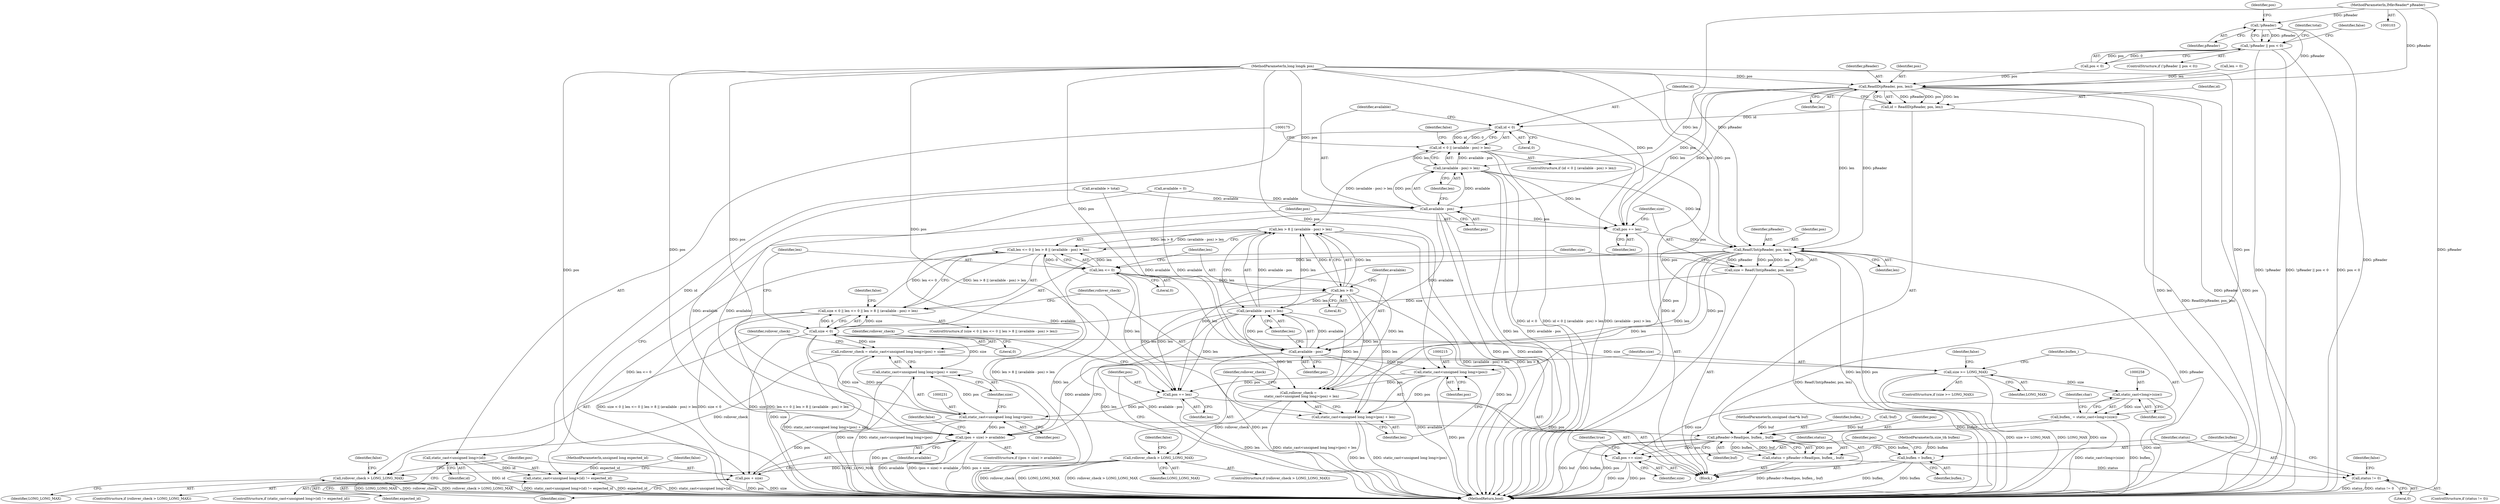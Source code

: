 digraph "0_Android_cc274e2abe8b2a6698a5c47d8aa4bb45f1f9538d_31@pointer" {
"1000104" [label="(MethodParameterIn,IMkvReader* pReader)"];
"1000112" [label="(Call,!pReader)"];
"1000111" [label="(Call,!pReader || pos < 0)"];
"1000156" [label="(Call,ReadID(pReader, pos, len))"];
"1000154" [label="(Call,id = ReadID(pReader, pos, len))"];
"1000162" [label="(Call,id < 0)"];
"1000161" [label="(Call,id < 0 || (available - pos) > len)"];
"1000199" [label="(Call,len > 8 || (available - pos) > len)"];
"1000195" [label="(Call,len <= 0 || len > 8 || (available - pos) > len)"];
"1000191" [label="(Call,size < 0 || len <= 0 || len > 8 || (available - pos) > len)"];
"1000174" [label="(Call,static_cast<unsigned long>(id))"];
"1000173" [label="(Call,static_cast<unsigned long>(id) != expected_id)"];
"1000166" [label="(Call,available - pos)"];
"1000165" [label="(Call,(available - pos) > len)"];
"1000180" [label="(Call,pos += len)"];
"1000186" [label="(Call,ReadUInt(pReader, pos, len))"];
"1000184" [label="(Call,size = ReadUInt(pReader, pos, len))"];
"1000192" [label="(Call,size < 0)"];
"1000227" [label="(Call,rollover_check = static_cast<unsigned long long>(pos) + size)"];
"1000235" [label="(Call,rollover_check > LONG_LONG_MAX)"];
"1000229" [label="(Call,static_cast<unsigned long long>(pos) + size)"];
"1000241" [label="(Call,(pos + size) > available)"];
"1000242" [label="(Call,pos + size)"];
"1000249" [label="(Call,size >= LONG_MAX)"];
"1000257" [label="(Call,static_cast<long>(size))"];
"1000255" [label="(Call,buflen_ = static_cast<long>(size))"];
"1000272" [label="(Call,pReader->Read(pos, buflen_, buf))"];
"1000270" [label="(Call,status = pReader->Read(pos, buflen_, buf))"];
"1000277" [label="(Call,status != 0)"];
"1000282" [label="(Call,buflen = buflen_)"];
"1000285" [label="(Call,pos += size)"];
"1000196" [label="(Call,len <= 0)"];
"1000200" [label="(Call,len > 8)"];
"1000203" [label="(Call,(available - pos) > len)"];
"1000211" [label="(Call,rollover_check =\n      static_cast<unsigned long long>(pos) + len)"];
"1000219" [label="(Call,rollover_check > LONG_LONG_MAX)"];
"1000213" [label="(Call,static_cast<unsigned long long>(pos) + len)"];
"1000224" [label="(Call,pos += len)"];
"1000230" [label="(Call,static_cast<unsigned long long>(pos))"];
"1000204" [label="(Call,available - pos)"];
"1000214" [label="(Call,static_cast<unsigned long long>(pos))"];
"1000219" [label="(Call,rollover_check > LONG_LONG_MAX)"];
"1000253" [label="(Identifier,false)"];
"1000211" [label="(Call,rollover_check =\n      static_cast<unsigned long long>(pos) + len)"];
"1000251" [label="(Identifier,LONG_MAX)"];
"1000243" [label="(Identifier,pos)"];
"1000202" [label="(Literal,8)"];
"1000216" [label="(Identifier,pos)"];
"1000160" [label="(ControlStructure,if (id < 0 || (available - pos) > len))"];
"1000105" [label="(MethodParameterIn,long long& pos)"];
"1000167" [label="(Identifier,available)"];
"1000224" [label="(Call,pos += len)"];
"1000201" [label="(Identifier,len)"];
"1000155" [label="(Identifier,id)"];
"1000289" [label="(Identifier,true)"];
"1000270" [label="(Call,status = pReader->Read(pos, buflen_, buf))"];
"1000174" [label="(Call,static_cast<unsigned long>(id))"];
"1000124" [label="(Call,available = 0)"];
"1000284" [label="(Identifier,buflen_)"];
"1000209" [label="(Identifier,false)"];
"1000107" [label="(MethodParameterIn,unsigned char*& buf)"];
"1000272" [label="(Call,pReader->Read(pos, buflen_, buf))"];
"1000177" [label="(Identifier,expected_id)"];
"1000225" [label="(Identifier,pos)"];
"1000285" [label="(Call,pos += size)"];
"1000257" [label="(Call,static_cast<long>(size))"];
"1000112" [label="(Call,!pReader)"];
"1000250" [label="(Identifier,size)"];
"1000179" [label="(Identifier,false)"];
"1000195" [label="(Call,len <= 0 || len > 8 || (available - pos) > len)"];
"1000290" [label="(MethodReturn,bool)"];
"1000154" [label="(Call,id = ReadID(pReader, pos, len))"];
"1000193" [label="(Identifier,size)"];
"1000118" [label="(Identifier,false)"];
"1000169" [label="(Identifier,len)"];
"1000235" [label="(Call,rollover_check > LONG_LONG_MAX)"];
"1000212" [label="(Identifier,rollover_check)"];
"1000172" [label="(ControlStructure,if (static_cast<unsigned long>(id) != expected_id))"];
"1000283" [label="(Identifier,buflen)"];
"1000115" [label="(Identifier,pos)"];
"1000276" [label="(ControlStructure,if (status != 0))"];
"1000173" [label="(Call,static_cast<unsigned long>(id) != expected_id)"];
"1000206" [label="(Identifier,pos)"];
"1000226" [label="(Identifier,len)"];
"1000186" [label="(Call,ReadUInt(pReader, pos, len))"];
"1000176" [label="(Identifier,id)"];
"1000110" [label="(ControlStructure,if (!pReader || pos < 0))"];
"1000287" [label="(Identifier,size)"];
"1000166" [label="(Call,available - pos)"];
"1000248" [label="(ControlStructure,if (size >= LONG_MAX))"];
"1000184" [label="(Call,size = ReadUInt(pReader, pos, len))"];
"1000109" [label="(Block,)"];
"1000259" [label="(Identifier,size)"];
"1000275" [label="(Identifier,buf)"];
"1000205" [label="(Identifier,available)"];
"1000121" [label="(Identifier,total)"];
"1000197" [label="(Identifier,len)"];
"1000108" [label="(MethodParameterIn,size_t& buflen)"];
"1000194" [label="(Literal,0)"];
"1000214" [label="(Call,static_cast<unsigned long long>(pos))"];
"1000255" [label="(Call,buflen_ = static_cast<long>(size))"];
"1000217" [label="(Identifier,len)"];
"1000274" [label="(Identifier,buflen_)"];
"1000232" [label="(Identifier,pos)"];
"1000111" [label="(Call,!pReader || pos < 0)"];
"1000113" [label="(Identifier,pReader)"];
"1000158" [label="(Identifier,pos)"];
"1000271" [label="(Identifier,status)"];
"1000165" [label="(Call,(available - pos) > len)"];
"1000282" [label="(Call,buflen = buflen_)"];
"1000286" [label="(Identifier,pos)"];
"1000244" [label="(Identifier,size)"];
"1000159" [label="(Identifier,len)"];
"1000162" [label="(Call,id < 0)"];
"1000266" [label="(Call,!buf)"];
"1000156" [label="(Call,ReadID(pReader, pos, len))"];
"1000273" [label="(Identifier,pos)"];
"1000281" [label="(Identifier,false)"];
"1000171" [label="(Identifier,false)"];
"1000144" [label="(Call,available > total)"];
"1000189" [label="(Identifier,len)"];
"1000247" [label="(Identifier,false)"];
"1000240" [label="(ControlStructure,if ((pos + size) > available))"];
"1000237" [label="(Identifier,LONG_LONG_MAX)"];
"1000150" [label="(Call,len = 0)"];
"1000242" [label="(Call,pos + size)"];
"1000168" [label="(Identifier,pos)"];
"1000187" [label="(Identifier,pReader)"];
"1000191" [label="(Call,size < 0 || len <= 0 || len > 8 || (available - pos) > len)"];
"1000227" [label="(Call,rollover_check = static_cast<unsigned long long>(pos) + size)"];
"1000190" [label="(ControlStructure,if (size < 0 || len <= 0 || len > 8 || (available - pos) > len))"];
"1000164" [label="(Literal,0)"];
"1000204" [label="(Call,available - pos)"];
"1000239" [label="(Identifier,false)"];
"1000221" [label="(Identifier,LONG_LONG_MAX)"];
"1000199" [label="(Call,len > 8 || (available - pos) > len)"];
"1000218" [label="(ControlStructure,if (rollover_check > LONG_LONG_MAX))"];
"1000213" [label="(Call,static_cast<unsigned long long>(pos) + len)"];
"1000161" [label="(Call,id < 0 || (available - pos) > len)"];
"1000200" [label="(Call,len > 8)"];
"1000207" [label="(Identifier,len)"];
"1000163" [label="(Identifier,id)"];
"1000114" [label="(Call,pos < 0)"];
"1000245" [label="(Identifier,available)"];
"1000106" [label="(MethodParameterIn,unsigned long expected_id)"];
"1000203" [label="(Call,(available - pos) > len)"];
"1000230" [label="(Call,static_cast<unsigned long long>(pos))"];
"1000157" [label="(Identifier,pReader)"];
"1000180" [label="(Call,pos += len)"];
"1000256" [label="(Identifier,buflen_)"];
"1000104" [label="(MethodParameterIn,IMkvReader* pReader)"];
"1000241" [label="(Call,(pos + size) > available)"];
"1000220" [label="(Identifier,rollover_check)"];
"1000185" [label="(Identifier,size)"];
"1000236" [label="(Identifier,rollover_check)"];
"1000181" [label="(Identifier,pos)"];
"1000198" [label="(Literal,0)"];
"1000233" [label="(Identifier,size)"];
"1000228" [label="(Identifier,rollover_check)"];
"1000192" [label="(Call,size < 0)"];
"1000196" [label="(Call,len <= 0)"];
"1000188" [label="(Identifier,pos)"];
"1000223" [label="(Identifier,false)"];
"1000278" [label="(Identifier,status)"];
"1000261" [label="(Identifier,char)"];
"1000182" [label="(Identifier,len)"];
"1000234" [label="(ControlStructure,if (rollover_check > LONG_LONG_MAX))"];
"1000279" [label="(Literal,0)"];
"1000249" [label="(Call,size >= LONG_MAX)"];
"1000277" [label="(Call,status != 0)"];
"1000229" [label="(Call,static_cast<unsigned long long>(pos) + size)"];
"1000104" -> "1000103"  [label="AST: "];
"1000104" -> "1000290"  [label="DDG: pReader"];
"1000104" -> "1000112"  [label="DDG: pReader"];
"1000104" -> "1000156"  [label="DDG: pReader"];
"1000104" -> "1000186"  [label="DDG: pReader"];
"1000112" -> "1000111"  [label="AST: "];
"1000112" -> "1000113"  [label="CFG: "];
"1000113" -> "1000112"  [label="AST: "];
"1000115" -> "1000112"  [label="CFG: "];
"1000111" -> "1000112"  [label="CFG: "];
"1000112" -> "1000290"  [label="DDG: pReader"];
"1000112" -> "1000111"  [label="DDG: pReader"];
"1000112" -> "1000156"  [label="DDG: pReader"];
"1000111" -> "1000110"  [label="AST: "];
"1000111" -> "1000114"  [label="CFG: "];
"1000114" -> "1000111"  [label="AST: "];
"1000118" -> "1000111"  [label="CFG: "];
"1000121" -> "1000111"  [label="CFG: "];
"1000111" -> "1000290"  [label="DDG: pos < 0"];
"1000111" -> "1000290"  [label="DDG: !pReader"];
"1000111" -> "1000290"  [label="DDG: !pReader || pos < 0"];
"1000114" -> "1000111"  [label="DDG: pos"];
"1000114" -> "1000111"  [label="DDG: 0"];
"1000156" -> "1000154"  [label="AST: "];
"1000156" -> "1000159"  [label="CFG: "];
"1000157" -> "1000156"  [label="AST: "];
"1000158" -> "1000156"  [label="AST: "];
"1000159" -> "1000156"  [label="AST: "];
"1000154" -> "1000156"  [label="CFG: "];
"1000156" -> "1000290"  [label="DDG: len"];
"1000156" -> "1000290"  [label="DDG: pReader"];
"1000156" -> "1000290"  [label="DDG: pos"];
"1000156" -> "1000154"  [label="DDG: pReader"];
"1000156" -> "1000154"  [label="DDG: pos"];
"1000156" -> "1000154"  [label="DDG: len"];
"1000114" -> "1000156"  [label="DDG: pos"];
"1000105" -> "1000156"  [label="DDG: pos"];
"1000150" -> "1000156"  [label="DDG: len"];
"1000156" -> "1000166"  [label="DDG: pos"];
"1000156" -> "1000165"  [label="DDG: len"];
"1000156" -> "1000180"  [label="DDG: len"];
"1000156" -> "1000180"  [label="DDG: pos"];
"1000156" -> "1000186"  [label="DDG: pReader"];
"1000156" -> "1000186"  [label="DDG: len"];
"1000154" -> "1000109"  [label="AST: "];
"1000155" -> "1000154"  [label="AST: "];
"1000163" -> "1000154"  [label="CFG: "];
"1000154" -> "1000290"  [label="DDG: ReadID(pReader, pos, len)"];
"1000154" -> "1000162"  [label="DDG: id"];
"1000162" -> "1000161"  [label="AST: "];
"1000162" -> "1000164"  [label="CFG: "];
"1000163" -> "1000162"  [label="AST: "];
"1000164" -> "1000162"  [label="AST: "];
"1000167" -> "1000162"  [label="CFG: "];
"1000161" -> "1000162"  [label="CFG: "];
"1000162" -> "1000290"  [label="DDG: id"];
"1000162" -> "1000161"  [label="DDG: id"];
"1000162" -> "1000161"  [label="DDG: 0"];
"1000162" -> "1000174"  [label="DDG: id"];
"1000161" -> "1000160"  [label="AST: "];
"1000161" -> "1000165"  [label="CFG: "];
"1000165" -> "1000161"  [label="AST: "];
"1000171" -> "1000161"  [label="CFG: "];
"1000175" -> "1000161"  [label="CFG: "];
"1000161" -> "1000290"  [label="DDG: id < 0"];
"1000161" -> "1000290"  [label="DDG: id < 0 || (available - pos) > len"];
"1000161" -> "1000290"  [label="DDG: (available - pos) > len"];
"1000165" -> "1000161"  [label="DDG: available - pos"];
"1000165" -> "1000161"  [label="DDG: len"];
"1000161" -> "1000199"  [label="DDG: (available - pos) > len"];
"1000199" -> "1000195"  [label="AST: "];
"1000199" -> "1000200"  [label="CFG: "];
"1000199" -> "1000203"  [label="CFG: "];
"1000200" -> "1000199"  [label="AST: "];
"1000203" -> "1000199"  [label="AST: "];
"1000195" -> "1000199"  [label="CFG: "];
"1000199" -> "1000290"  [label="DDG: len > 8"];
"1000199" -> "1000290"  [label="DDG: (available - pos) > len"];
"1000199" -> "1000195"  [label="DDG: len > 8"];
"1000199" -> "1000195"  [label="DDG: (available - pos) > len"];
"1000200" -> "1000199"  [label="DDG: len"];
"1000200" -> "1000199"  [label="DDG: 8"];
"1000203" -> "1000199"  [label="DDG: available - pos"];
"1000203" -> "1000199"  [label="DDG: len"];
"1000195" -> "1000191"  [label="AST: "];
"1000195" -> "1000196"  [label="CFG: "];
"1000196" -> "1000195"  [label="AST: "];
"1000191" -> "1000195"  [label="CFG: "];
"1000195" -> "1000290"  [label="DDG: len > 8 || (available - pos) > len"];
"1000195" -> "1000290"  [label="DDG: len <= 0"];
"1000195" -> "1000191"  [label="DDG: len <= 0"];
"1000195" -> "1000191"  [label="DDG: len > 8 || (available - pos) > len"];
"1000196" -> "1000195"  [label="DDG: len"];
"1000196" -> "1000195"  [label="DDG: 0"];
"1000191" -> "1000190"  [label="AST: "];
"1000191" -> "1000192"  [label="CFG: "];
"1000192" -> "1000191"  [label="AST: "];
"1000209" -> "1000191"  [label="CFG: "];
"1000212" -> "1000191"  [label="CFG: "];
"1000191" -> "1000290"  [label="DDG: len <= 0 || len > 8 || (available - pos) > len"];
"1000191" -> "1000290"  [label="DDG: size < 0 || len <= 0 || len > 8 || (available - pos) > len"];
"1000191" -> "1000290"  [label="DDG: size < 0"];
"1000192" -> "1000191"  [label="DDG: size"];
"1000192" -> "1000191"  [label="DDG: 0"];
"1000174" -> "1000173"  [label="AST: "];
"1000174" -> "1000176"  [label="CFG: "];
"1000175" -> "1000174"  [label="AST: "];
"1000176" -> "1000174"  [label="AST: "];
"1000177" -> "1000174"  [label="CFG: "];
"1000174" -> "1000290"  [label="DDG: id"];
"1000174" -> "1000173"  [label="DDG: id"];
"1000173" -> "1000172"  [label="AST: "];
"1000173" -> "1000177"  [label="CFG: "];
"1000177" -> "1000173"  [label="AST: "];
"1000179" -> "1000173"  [label="CFG: "];
"1000181" -> "1000173"  [label="CFG: "];
"1000173" -> "1000290"  [label="DDG: static_cast<unsigned long>(id) != expected_id"];
"1000173" -> "1000290"  [label="DDG: expected_id"];
"1000173" -> "1000290"  [label="DDG: static_cast<unsigned long>(id)"];
"1000106" -> "1000173"  [label="DDG: expected_id"];
"1000166" -> "1000165"  [label="AST: "];
"1000166" -> "1000168"  [label="CFG: "];
"1000167" -> "1000166"  [label="AST: "];
"1000168" -> "1000166"  [label="AST: "];
"1000169" -> "1000166"  [label="CFG: "];
"1000166" -> "1000290"  [label="DDG: pos"];
"1000166" -> "1000290"  [label="DDG: available"];
"1000166" -> "1000165"  [label="DDG: available"];
"1000166" -> "1000165"  [label="DDG: pos"];
"1000124" -> "1000166"  [label="DDG: available"];
"1000144" -> "1000166"  [label="DDG: available"];
"1000105" -> "1000166"  [label="DDG: pos"];
"1000166" -> "1000180"  [label="DDG: pos"];
"1000166" -> "1000204"  [label="DDG: available"];
"1000166" -> "1000241"  [label="DDG: available"];
"1000165" -> "1000169"  [label="CFG: "];
"1000169" -> "1000165"  [label="AST: "];
"1000165" -> "1000290"  [label="DDG: len"];
"1000165" -> "1000290"  [label="DDG: available - pos"];
"1000165" -> "1000180"  [label="DDG: len"];
"1000165" -> "1000186"  [label="DDG: len"];
"1000180" -> "1000109"  [label="AST: "];
"1000180" -> "1000182"  [label="CFG: "];
"1000181" -> "1000180"  [label="AST: "];
"1000182" -> "1000180"  [label="AST: "];
"1000185" -> "1000180"  [label="CFG: "];
"1000105" -> "1000180"  [label="DDG: pos"];
"1000180" -> "1000186"  [label="DDG: pos"];
"1000186" -> "1000184"  [label="AST: "];
"1000186" -> "1000189"  [label="CFG: "];
"1000187" -> "1000186"  [label="AST: "];
"1000188" -> "1000186"  [label="AST: "];
"1000189" -> "1000186"  [label="AST: "];
"1000184" -> "1000186"  [label="CFG: "];
"1000186" -> "1000290"  [label="DDG: pos"];
"1000186" -> "1000290"  [label="DDG: pReader"];
"1000186" -> "1000290"  [label="DDG: len"];
"1000186" -> "1000184"  [label="DDG: pReader"];
"1000186" -> "1000184"  [label="DDG: pos"];
"1000186" -> "1000184"  [label="DDG: len"];
"1000105" -> "1000186"  [label="DDG: pos"];
"1000186" -> "1000196"  [label="DDG: len"];
"1000186" -> "1000204"  [label="DDG: pos"];
"1000186" -> "1000211"  [label="DDG: len"];
"1000186" -> "1000214"  [label="DDG: pos"];
"1000186" -> "1000213"  [label="DDG: len"];
"1000186" -> "1000224"  [label="DDG: len"];
"1000184" -> "1000109"  [label="AST: "];
"1000185" -> "1000184"  [label="AST: "];
"1000193" -> "1000184"  [label="CFG: "];
"1000184" -> "1000290"  [label="DDG: ReadUInt(pReader, pos, len)"];
"1000184" -> "1000192"  [label="DDG: size"];
"1000192" -> "1000194"  [label="CFG: "];
"1000193" -> "1000192"  [label="AST: "];
"1000194" -> "1000192"  [label="AST: "];
"1000197" -> "1000192"  [label="CFG: "];
"1000192" -> "1000290"  [label="DDG: size"];
"1000192" -> "1000227"  [label="DDG: size"];
"1000192" -> "1000229"  [label="DDG: size"];
"1000192" -> "1000241"  [label="DDG: size"];
"1000192" -> "1000242"  [label="DDG: size"];
"1000192" -> "1000249"  [label="DDG: size"];
"1000227" -> "1000109"  [label="AST: "];
"1000227" -> "1000229"  [label="CFG: "];
"1000228" -> "1000227"  [label="AST: "];
"1000229" -> "1000227"  [label="AST: "];
"1000236" -> "1000227"  [label="CFG: "];
"1000227" -> "1000290"  [label="DDG: static_cast<unsigned long long>(pos) + size"];
"1000230" -> "1000227"  [label="DDG: pos"];
"1000227" -> "1000235"  [label="DDG: rollover_check"];
"1000235" -> "1000234"  [label="AST: "];
"1000235" -> "1000237"  [label="CFG: "];
"1000236" -> "1000235"  [label="AST: "];
"1000237" -> "1000235"  [label="AST: "];
"1000239" -> "1000235"  [label="CFG: "];
"1000243" -> "1000235"  [label="CFG: "];
"1000235" -> "1000290"  [label="DDG: LONG_LONG_MAX"];
"1000235" -> "1000290"  [label="DDG: rollover_check"];
"1000235" -> "1000290"  [label="DDG: rollover_check > LONG_LONG_MAX"];
"1000219" -> "1000235"  [label="DDG: LONG_LONG_MAX"];
"1000229" -> "1000233"  [label="CFG: "];
"1000230" -> "1000229"  [label="AST: "];
"1000233" -> "1000229"  [label="AST: "];
"1000229" -> "1000290"  [label="DDG: size"];
"1000229" -> "1000290"  [label="DDG: static_cast<unsigned long long>(pos)"];
"1000230" -> "1000229"  [label="DDG: pos"];
"1000241" -> "1000240"  [label="AST: "];
"1000241" -> "1000245"  [label="CFG: "];
"1000242" -> "1000241"  [label="AST: "];
"1000245" -> "1000241"  [label="AST: "];
"1000247" -> "1000241"  [label="CFG: "];
"1000250" -> "1000241"  [label="CFG: "];
"1000241" -> "1000290"  [label="DDG: pos + size"];
"1000241" -> "1000290"  [label="DDG: available"];
"1000241" -> "1000290"  [label="DDG: (pos + size) > available"];
"1000230" -> "1000241"  [label="DDG: pos"];
"1000105" -> "1000241"  [label="DDG: pos"];
"1000124" -> "1000241"  [label="DDG: available"];
"1000144" -> "1000241"  [label="DDG: available"];
"1000204" -> "1000241"  [label="DDG: available"];
"1000242" -> "1000244"  [label="CFG: "];
"1000243" -> "1000242"  [label="AST: "];
"1000244" -> "1000242"  [label="AST: "];
"1000245" -> "1000242"  [label="CFG: "];
"1000242" -> "1000290"  [label="DDG: size"];
"1000242" -> "1000290"  [label="DDG: pos"];
"1000230" -> "1000242"  [label="DDG: pos"];
"1000105" -> "1000242"  [label="DDG: pos"];
"1000249" -> "1000248"  [label="AST: "];
"1000249" -> "1000251"  [label="CFG: "];
"1000250" -> "1000249"  [label="AST: "];
"1000251" -> "1000249"  [label="AST: "];
"1000253" -> "1000249"  [label="CFG: "];
"1000256" -> "1000249"  [label="CFG: "];
"1000249" -> "1000290"  [label="DDG: LONG_MAX"];
"1000249" -> "1000290"  [label="DDG: size"];
"1000249" -> "1000290"  [label="DDG: size >= LONG_MAX"];
"1000249" -> "1000257"  [label="DDG: size"];
"1000257" -> "1000255"  [label="AST: "];
"1000257" -> "1000259"  [label="CFG: "];
"1000258" -> "1000257"  [label="AST: "];
"1000259" -> "1000257"  [label="AST: "];
"1000255" -> "1000257"  [label="CFG: "];
"1000257" -> "1000290"  [label="DDG: size"];
"1000257" -> "1000255"  [label="DDG: size"];
"1000257" -> "1000285"  [label="DDG: size"];
"1000255" -> "1000109"  [label="AST: "];
"1000256" -> "1000255"  [label="AST: "];
"1000261" -> "1000255"  [label="CFG: "];
"1000255" -> "1000290"  [label="DDG: static_cast<long>(size)"];
"1000255" -> "1000290"  [label="DDG: buflen_"];
"1000255" -> "1000272"  [label="DDG: buflen_"];
"1000272" -> "1000270"  [label="AST: "];
"1000272" -> "1000275"  [label="CFG: "];
"1000273" -> "1000272"  [label="AST: "];
"1000274" -> "1000272"  [label="AST: "];
"1000275" -> "1000272"  [label="AST: "];
"1000270" -> "1000272"  [label="CFG: "];
"1000272" -> "1000290"  [label="DDG: buf"];
"1000272" -> "1000290"  [label="DDG: buflen_"];
"1000272" -> "1000290"  [label="DDG: pos"];
"1000272" -> "1000270"  [label="DDG: pos"];
"1000272" -> "1000270"  [label="DDG: buflen_"];
"1000272" -> "1000270"  [label="DDG: buf"];
"1000105" -> "1000272"  [label="DDG: pos"];
"1000230" -> "1000272"  [label="DDG: pos"];
"1000266" -> "1000272"  [label="DDG: buf"];
"1000107" -> "1000272"  [label="DDG: buf"];
"1000272" -> "1000282"  [label="DDG: buflen_"];
"1000272" -> "1000285"  [label="DDG: pos"];
"1000270" -> "1000109"  [label="AST: "];
"1000271" -> "1000270"  [label="AST: "];
"1000278" -> "1000270"  [label="CFG: "];
"1000270" -> "1000290"  [label="DDG: pReader->Read(pos, buflen_, buf)"];
"1000270" -> "1000277"  [label="DDG: status"];
"1000277" -> "1000276"  [label="AST: "];
"1000277" -> "1000279"  [label="CFG: "];
"1000278" -> "1000277"  [label="AST: "];
"1000279" -> "1000277"  [label="AST: "];
"1000281" -> "1000277"  [label="CFG: "];
"1000283" -> "1000277"  [label="CFG: "];
"1000277" -> "1000290"  [label="DDG: status"];
"1000277" -> "1000290"  [label="DDG: status != 0"];
"1000282" -> "1000109"  [label="AST: "];
"1000282" -> "1000284"  [label="CFG: "];
"1000283" -> "1000282"  [label="AST: "];
"1000284" -> "1000282"  [label="AST: "];
"1000286" -> "1000282"  [label="CFG: "];
"1000282" -> "1000290"  [label="DDG: buflen_"];
"1000282" -> "1000290"  [label="DDG: buflen"];
"1000108" -> "1000282"  [label="DDG: buflen"];
"1000285" -> "1000109"  [label="AST: "];
"1000285" -> "1000287"  [label="CFG: "];
"1000286" -> "1000285"  [label="AST: "];
"1000287" -> "1000285"  [label="AST: "];
"1000289" -> "1000285"  [label="CFG: "];
"1000285" -> "1000290"  [label="DDG: pos"];
"1000285" -> "1000290"  [label="DDG: size"];
"1000105" -> "1000285"  [label="DDG: pos"];
"1000196" -> "1000198"  [label="CFG: "];
"1000197" -> "1000196"  [label="AST: "];
"1000198" -> "1000196"  [label="AST: "];
"1000201" -> "1000196"  [label="CFG: "];
"1000196" -> "1000290"  [label="DDG: len"];
"1000196" -> "1000200"  [label="DDG: len"];
"1000196" -> "1000211"  [label="DDG: len"];
"1000196" -> "1000213"  [label="DDG: len"];
"1000196" -> "1000224"  [label="DDG: len"];
"1000200" -> "1000202"  [label="CFG: "];
"1000201" -> "1000200"  [label="AST: "];
"1000202" -> "1000200"  [label="AST: "];
"1000205" -> "1000200"  [label="CFG: "];
"1000200" -> "1000290"  [label="DDG: len"];
"1000200" -> "1000203"  [label="DDG: len"];
"1000200" -> "1000211"  [label="DDG: len"];
"1000200" -> "1000213"  [label="DDG: len"];
"1000200" -> "1000224"  [label="DDG: len"];
"1000203" -> "1000207"  [label="CFG: "];
"1000204" -> "1000203"  [label="AST: "];
"1000207" -> "1000203"  [label="AST: "];
"1000203" -> "1000290"  [label="DDG: len"];
"1000203" -> "1000290"  [label="DDG: available - pos"];
"1000204" -> "1000203"  [label="DDG: available"];
"1000204" -> "1000203"  [label="DDG: pos"];
"1000203" -> "1000211"  [label="DDG: len"];
"1000203" -> "1000213"  [label="DDG: len"];
"1000203" -> "1000224"  [label="DDG: len"];
"1000211" -> "1000109"  [label="AST: "];
"1000211" -> "1000213"  [label="CFG: "];
"1000212" -> "1000211"  [label="AST: "];
"1000213" -> "1000211"  [label="AST: "];
"1000220" -> "1000211"  [label="CFG: "];
"1000211" -> "1000290"  [label="DDG: static_cast<unsigned long long>(pos) + len"];
"1000214" -> "1000211"  [label="DDG: pos"];
"1000211" -> "1000219"  [label="DDG: rollover_check"];
"1000219" -> "1000218"  [label="AST: "];
"1000219" -> "1000221"  [label="CFG: "];
"1000220" -> "1000219"  [label="AST: "];
"1000221" -> "1000219"  [label="AST: "];
"1000223" -> "1000219"  [label="CFG: "];
"1000225" -> "1000219"  [label="CFG: "];
"1000219" -> "1000290"  [label="DDG: LONG_LONG_MAX"];
"1000219" -> "1000290"  [label="DDG: rollover_check > LONG_LONG_MAX"];
"1000219" -> "1000290"  [label="DDG: rollover_check"];
"1000213" -> "1000217"  [label="CFG: "];
"1000214" -> "1000213"  [label="AST: "];
"1000217" -> "1000213"  [label="AST: "];
"1000213" -> "1000290"  [label="DDG: len"];
"1000213" -> "1000290"  [label="DDG: static_cast<unsigned long long>(pos)"];
"1000214" -> "1000213"  [label="DDG: pos"];
"1000224" -> "1000109"  [label="AST: "];
"1000224" -> "1000226"  [label="CFG: "];
"1000225" -> "1000224"  [label="AST: "];
"1000226" -> "1000224"  [label="AST: "];
"1000228" -> "1000224"  [label="CFG: "];
"1000224" -> "1000290"  [label="DDG: len"];
"1000214" -> "1000224"  [label="DDG: pos"];
"1000105" -> "1000224"  [label="DDG: pos"];
"1000224" -> "1000230"  [label="DDG: pos"];
"1000230" -> "1000232"  [label="CFG: "];
"1000231" -> "1000230"  [label="AST: "];
"1000232" -> "1000230"  [label="AST: "];
"1000233" -> "1000230"  [label="CFG: "];
"1000230" -> "1000290"  [label="DDG: pos"];
"1000105" -> "1000230"  [label="DDG: pos"];
"1000204" -> "1000206"  [label="CFG: "];
"1000205" -> "1000204"  [label="AST: "];
"1000206" -> "1000204"  [label="AST: "];
"1000207" -> "1000204"  [label="CFG: "];
"1000204" -> "1000290"  [label="DDG: pos"];
"1000204" -> "1000290"  [label="DDG: available"];
"1000124" -> "1000204"  [label="DDG: available"];
"1000144" -> "1000204"  [label="DDG: available"];
"1000105" -> "1000204"  [label="DDG: pos"];
"1000204" -> "1000214"  [label="DDG: pos"];
"1000214" -> "1000216"  [label="CFG: "];
"1000215" -> "1000214"  [label="AST: "];
"1000216" -> "1000214"  [label="AST: "];
"1000217" -> "1000214"  [label="CFG: "];
"1000214" -> "1000290"  [label="DDG: pos"];
"1000105" -> "1000214"  [label="DDG: pos"];
}
